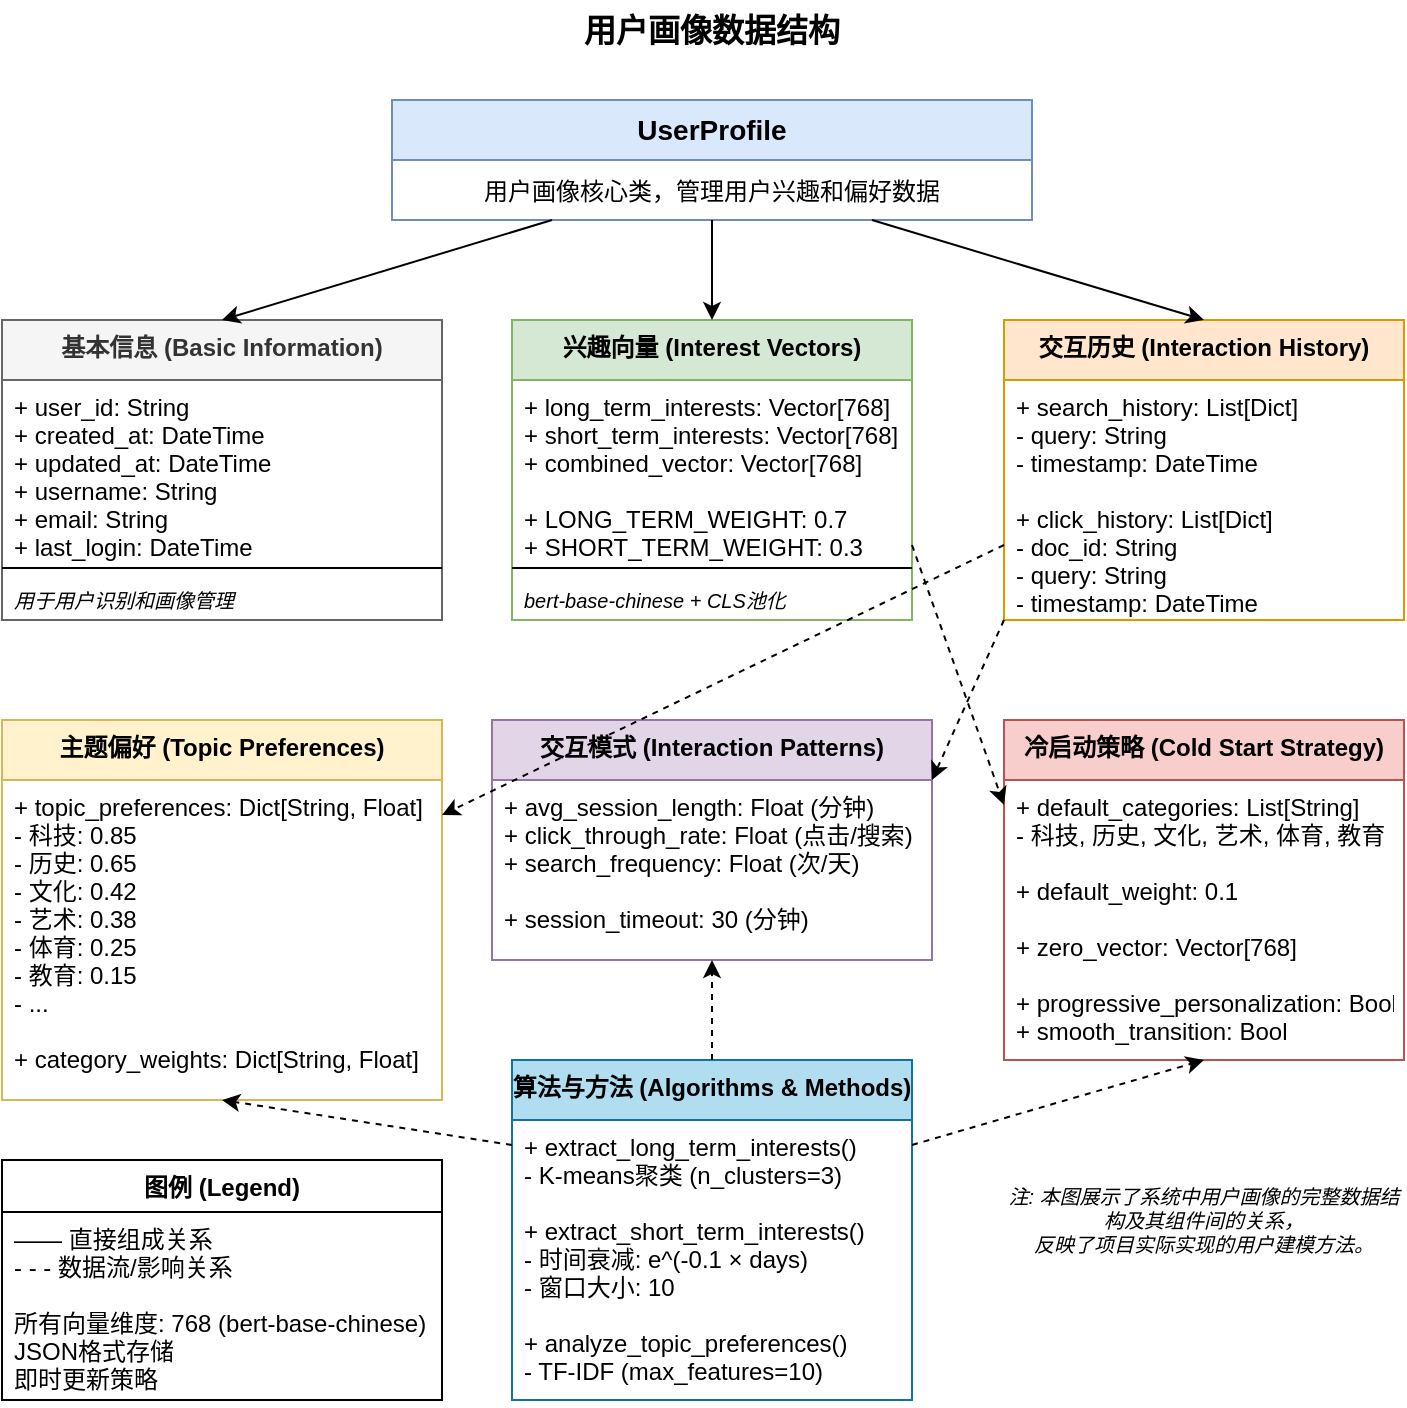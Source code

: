 <mxfile version="26.2.13">
  <diagram name="用户画像数据结构" id="ucWT8-w9-_a4Of_BMZox">
    <mxGraphModel dx="1115" dy="878" grid="1" gridSize="10" guides="1" tooltips="1" connect="1" arrows="1" fold="1" page="1" pageScale="1" pageWidth="827" pageHeight="1169" math="0" shadow="0">
      <root>
        <mxCell id="0" />
        <mxCell id="1" parent="0" />
        <mxCell id="A9ZGy6uIP6xGLB7P0dKE-1" value="用户画像数据结构" style="text;html=1;strokeColor=none;fillColor=none;align=center;verticalAlign=middle;whiteSpace=wrap;rounded=0;fontSize=16;fontStyle=1" vertex="1" parent="1">
          <mxGeometry x="294" y="20" width="240" height="30" as="geometry" />
        </mxCell>
        <mxCell id="A9ZGy6uIP6xGLB7P0dKE-2" value="UserProfile" style="swimlane;fontStyle=1;align=center;verticalAlign=top;childLayout=stackLayout;horizontal=1;startSize=30;horizontalStack=0;resizeParent=1;resizeParentMax=0;resizeLast=0;collapsible=0;marginBottom=0;fontSize=14;fillColor=#dae8fc;strokeColor=#6c8ebf;" vertex="1" parent="1">
          <mxGeometry x="254" y="70" width="320" height="60" as="geometry" />
        </mxCell>
        <mxCell id="A9ZGy6uIP6xGLB7P0dKE-3" value="用户画像核心类，管理用户兴趣和偏好数据" style="text;strokeColor=none;fillColor=none;align=center;verticalAlign=middle;spacingLeft=4;spacingRight=4;overflow=hidden;rotatable=0;points=[[0,0.5],[1,0.5]];portConstraint=eastwest;fontSize=12;" vertex="1" parent="A9ZGy6uIP6xGLB7P0dKE-2">
          <mxGeometry y="30" width="320" height="30" as="geometry" />
        </mxCell>
        <mxCell id="A9ZGy6uIP6xGLB7P0dKE-4" value="基本信息 (Basic Information)" style="swimlane;fontStyle=1;align=center;verticalAlign=top;childLayout=stackLayout;horizontal=1;startSize=30;horizontalStack=0;resizeParent=1;resizeParentMax=0;resizeLast=0;collapsible=1;marginBottom=0;fontSize=12;fillColor=#f5f5f5;strokeColor=#666666;fontColor=#333333;" vertex="1" parent="1">
          <mxGeometry x="59" y="180" width="220" height="150" as="geometry" />
        </mxCell>
        <mxCell id="A9ZGy6uIP6xGLB7P0dKE-5" value="+ user_id: String&#xa;+ created_at: DateTime&#xa;+ updated_at: DateTime&#xa;+ username: String&#xa;+ email: String&#xa;+ last_login: DateTime" style="text;strokeColor=none;fillColor=none;align=left;verticalAlign=top;spacingLeft=4;spacingRight=4;overflow=hidden;rotatable=0;points=[[0,0.5],[1,0.5]];portConstraint=eastwest;fontSize=12;" vertex="1" parent="A9ZGy6uIP6xGLB7P0dKE-4">
          <mxGeometry y="30" width="220" height="90" as="geometry" />
        </mxCell>
        <mxCell id="A9ZGy6uIP6xGLB7P0dKE-6" value="" style="line;strokeWidth=1;fillColor=none;align=left;verticalAlign=middle;spacingTop=-1;spacingLeft=3;spacingRight=3;rotatable=0;labelPosition=right;points=[];portConstraint=eastwest;" vertex="1" parent="A9ZGy6uIP6xGLB7P0dKE-4">
          <mxGeometry y="120" width="220" height="8" as="geometry" />
        </mxCell>
        <mxCell id="A9ZGy6uIP6xGLB7P0dKE-7" value="用于用户识别和画像管理" style="text;strokeColor=none;fillColor=none;align=left;verticalAlign=top;spacingLeft=4;spacingRight=4;overflow=hidden;rotatable=0;points=[[0,0.5],[1,0.5]];portConstraint=eastwest;fontSize=10;fontStyle=2" vertex="1" parent="A9ZGy6uIP6xGLB7P0dKE-4">
          <mxGeometry y="128" width="220" height="22" as="geometry" />
        </mxCell>
        <mxCell id="A9ZGy6uIP6xGLB7P0dKE-8" value="兴趣向量 (Interest Vectors)" style="swimlane;fontStyle=1;align=center;verticalAlign=top;childLayout=stackLayout;horizontal=1;startSize=30;horizontalStack=0;resizeParent=1;resizeParentMax=0;resizeLast=0;collapsible=1;marginBottom=0;fontSize=12;fillColor=#d5e8d4;strokeColor=#82b366;" vertex="1" parent="1">
          <mxGeometry x="314" y="180" width="200" height="150" as="geometry" />
        </mxCell>
        <mxCell id="A9ZGy6uIP6xGLB7P0dKE-9" value="+ long_term_interests: Vector[768]&#xa;+ short_term_interests: Vector[768]&#xa;+ combined_vector: Vector[768]&#xa;&#xa;+ LONG_TERM_WEIGHT: 0.7&#xa;+ SHORT_TERM_WEIGHT: 0.3" style="text;strokeColor=none;fillColor=none;align=left;verticalAlign=top;spacingLeft=4;spacingRight=4;overflow=hidden;rotatable=0;points=[[0,0.5],[1,0.5]];portConstraint=eastwest;fontSize=12;" vertex="1" parent="A9ZGy6uIP6xGLB7P0dKE-8">
          <mxGeometry y="30" width="200" height="90" as="geometry" />
        </mxCell>
        <mxCell id="A9ZGy6uIP6xGLB7P0dKE-10" value="" style="line;strokeWidth=1;fillColor=none;align=left;verticalAlign=middle;spacingTop=-1;spacingLeft=3;spacingRight=3;rotatable=0;labelPosition=right;points=[];portConstraint=eastwest;" vertex="1" parent="A9ZGy6uIP6xGLB7P0dKE-8">
          <mxGeometry y="120" width="200" height="8" as="geometry" />
        </mxCell>
        <mxCell id="A9ZGy6uIP6xGLB7P0dKE-11" value="bert-base-chinese + CLS池化" style="text;strokeColor=none;fillColor=none;align=left;verticalAlign=top;spacingLeft=4;spacingRight=4;overflow=hidden;rotatable=0;points=[[0,0.5],[1,0.5]];portConstraint=eastwest;fontSize=10;fontStyle=2" vertex="1" parent="A9ZGy6uIP6xGLB7P0dKE-8">
          <mxGeometry y="128" width="200" height="22" as="geometry" />
        </mxCell>
        <mxCell id="A9ZGy6uIP6xGLB7P0dKE-12" value="交互历史 (Interaction History)" style="swimlane;fontStyle=1;align=center;verticalAlign=top;childLayout=stackLayout;horizontal=1;startSize=30;horizontalStack=0;resizeParent=1;resizeParentMax=0;resizeLast=0;collapsible=1;marginBottom=0;fontSize=12;fillColor=#ffe6cc;strokeColor=#d79b00;" vertex="1" parent="1">
          <mxGeometry x="560" y="180" width="200" height="150" as="geometry" />
        </mxCell>
        <mxCell id="A9ZGy6uIP6xGLB7P0dKE-13" value="+ search_history: List[Dict]&#xa;  - query: String&#xa;  - timestamp: DateTime&#xa;&#xa;+ click_history: List[Dict]&#xa;  - doc_id: String&#xa;  - query: String&#xa;  - timestamp: DateTime" style="text;strokeColor=none;fillColor=none;align=left;verticalAlign=top;spacingLeft=4;spacingRight=4;overflow=hidden;rotatable=0;points=[[0,0.5],[1,0.5]];portConstraint=eastwest;fontSize=12;" vertex="1" parent="A9ZGy6uIP6xGLB7P0dKE-12">
          <mxGeometry y="30" width="200" height="120" as="geometry" />
        </mxCell>
        <mxCell id="A9ZGy6uIP6xGLB7P0dKE-14" value="主题偏好 (Topic Preferences)" style="swimlane;fontStyle=1;align=center;verticalAlign=top;childLayout=stackLayout;horizontal=1;startSize=30;horizontalStack=0;resizeParent=1;resizeParentMax=0;resizeLast=0;collapsible=1;marginBottom=0;fontSize=12;fillColor=#fff2cc;strokeColor=#d6b656;" vertex="1" parent="1">
          <mxGeometry x="59" y="380" width="220" height="190" as="geometry" />
        </mxCell>
        <mxCell id="A9ZGy6uIP6xGLB7P0dKE-15" value="+ topic_preferences: Dict[String, Float]&#xa;  - 科技: 0.85&#xa;  - 历史: 0.65&#xa;  - 文化: 0.42&#xa;  - 艺术: 0.38&#xa;  - 体育: 0.25&#xa;  - 教育: 0.15&#xa;  - ...&#xa;&#xa;+ category_weights: Dict[String, Float]" style="text;strokeColor=none;fillColor=none;align=left;verticalAlign=top;spacingLeft=4;spacingRight=4;overflow=hidden;rotatable=0;points=[[0,0.5],[1,0.5]];portConstraint=eastwest;fontSize=12;" vertex="1" parent="A9ZGy6uIP6xGLB7P0dKE-14">
          <mxGeometry y="30" width="220" height="160" as="geometry" />
        </mxCell>
        <mxCell id="A9ZGy6uIP6xGLB7P0dKE-16" value="交互模式 (Interaction Patterns)" style="swimlane;fontStyle=1;align=center;verticalAlign=top;childLayout=stackLayout;horizontal=1;startSize=30;horizontalStack=0;resizeParent=1;resizeParentMax=0;resizeLast=0;collapsible=1;marginBottom=0;fontSize=12;fillColor=#e1d5e7;strokeColor=#9673a6;" vertex="1" parent="1">
          <mxGeometry x="304" y="380" width="220" height="120" as="geometry" />
        </mxCell>
        <mxCell id="A9ZGy6uIP6xGLB7P0dKE-17" value="+ avg_session_length: Float (分钟)&#xa;+ click_through_rate: Float (点击/搜索)&#xa;+ search_frequency: Float (次/天)&#xa;&#xa;+ session_timeout: 30 (分钟)" style="text;strokeColor=none;fillColor=none;align=left;verticalAlign=top;spacingLeft=4;spacingRight=4;overflow=hidden;rotatable=0;points=[[0,0.5],[1,0.5]];portConstraint=eastwest;fontSize=12;" vertex="1" parent="A9ZGy6uIP6xGLB7P0dKE-16">
          <mxGeometry y="30" width="220" height="90" as="geometry" />
        </mxCell>
        <mxCell id="A9ZGy6uIP6xGLB7P0dKE-18" value="冷启动策略 (Cold Start Strategy)" style="swimlane;fontStyle=1;align=center;verticalAlign=top;childLayout=stackLayout;horizontal=1;startSize=30;horizontalStack=0;resizeParent=1;resizeParentMax=0;resizeLast=0;collapsible=1;marginBottom=0;fontSize=12;fillColor=#f8cecc;strokeColor=#b85450;" vertex="1" parent="1">
          <mxGeometry x="560" y="380" width="200" height="170" as="geometry" />
        </mxCell>
        <mxCell id="A9ZGy6uIP6xGLB7P0dKE-19" value="+ default_categories: List[String]&#xa;  - 科技, 历史, 文化, 艺术, 体育, 教育&#xa;&#xa;+ default_weight: 0.1&#xa;&#xa;+ zero_vector: Vector[768]&#xa;&#xa;+ progressive_personalization: Bool&#xa;+ smooth_transition: Bool" style="text;strokeColor=none;fillColor=none;align=left;verticalAlign=top;spacingLeft=4;spacingRight=4;overflow=hidden;rotatable=0;points=[[0,0.5],[1,0.5]];portConstraint=eastwest;fontSize=12;" vertex="1" parent="A9ZGy6uIP6xGLB7P0dKE-18">
          <mxGeometry y="30" width="200" height="140" as="geometry" />
        </mxCell>
        <mxCell id="A9ZGy6uIP6xGLB7P0dKE-20" value="算法与方法 (Algorithms &amp; Methods)" style="swimlane;fontStyle=1;align=center;verticalAlign=top;childLayout=stackLayout;horizontal=1;startSize=30;horizontalStack=0;resizeParent=1;resizeParentMax=0;resizeLast=0;collapsible=1;marginBottom=0;fontSize=12;fillColor=#b1ddf0;strokeColor=#10739e;" vertex="1" parent="1">
          <mxGeometry x="314" y="550" width="200" height="170" as="geometry" />
        </mxCell>
        <mxCell id="A9ZGy6uIP6xGLB7P0dKE-21" value="+ extract_long_term_interests()&#xa;  - K-means聚类 (n_clusters=3)&#xa;&#xa;+ extract_short_term_interests()&#xa;  - 时间衰减: e^(-0.1 × days)&#xa;  - 窗口大小: 10&#xa;&#xa;+ analyze_topic_preferences()&#xa;  - TF-IDF (max_features=10)&#xa;&#xa;+ update_profile()" style="text;strokeColor=none;fillColor=none;align=left;verticalAlign=top;spacingLeft=4;spacingRight=4;overflow=hidden;rotatable=0;points=[[0,0.5],[1,0.5]];portConstraint=eastwest;fontSize=12;" vertex="1" parent="A9ZGy6uIP6xGLB7P0dKE-20">
          <mxGeometry y="30" width="200" height="140" as="geometry" />
        </mxCell>
        <mxCell id="A9ZGy6uIP6xGLB7P0dKE-22" value="" style="endArrow=classic;html=1;rounded=0;exitX=0.25;exitY=1;exitDx=0;exitDy=0;entryX=0.5;entryY=0;entryDx=0;entryDy=0;" edge="1" parent="1" source="A9ZGy6uIP6xGLB7P0dKE-2" target="A9ZGy6uIP6xGLB7P0dKE-4">
          <mxGeometry width="50" height="50" relative="1" as="geometry">
            <mxPoint x="414" y="410" as="sourcePoint" />
            <mxPoint x="464" y="360" as="targetPoint" />
          </mxGeometry>
        </mxCell>
        <mxCell id="A9ZGy6uIP6xGLB7P0dKE-23" value="" style="endArrow=classic;html=1;rounded=0;exitX=0.5;exitY=1;exitDx=0;exitDy=0;entryX=0.5;entryY=0;entryDx=0;entryDy=0;" edge="1" parent="1" source="A9ZGy6uIP6xGLB7P0dKE-2" target="A9ZGy6uIP6xGLB7P0dKE-8">
          <mxGeometry width="50" height="50" relative="1" as="geometry">
            <mxPoint x="414" y="410" as="sourcePoint" />
            <mxPoint x="464" y="360" as="targetPoint" />
          </mxGeometry>
        </mxCell>
        <mxCell id="A9ZGy6uIP6xGLB7P0dKE-24" value="" style="endArrow=classic;html=1;rounded=0;exitX=0.75;exitY=1;exitDx=0;exitDy=0;entryX=0.5;entryY=0;entryDx=0;entryDy=0;" edge="1" parent="1" source="A9ZGy6uIP6xGLB7P0dKE-2" target="A9ZGy6uIP6xGLB7P0dKE-12">
          <mxGeometry width="50" height="50" relative="1" as="geometry">
            <mxPoint x="414" y="410" as="sourcePoint" />
            <mxPoint x="464" y="360" as="targetPoint" />
          </mxGeometry>
        </mxCell>
        <mxCell id="A9ZGy6uIP6xGLB7P0dKE-25" value="" style="endArrow=classic;html=1;rounded=0;exitX=0;exitY=0.75;exitDx=0;exitDy=0;entryX=1;entryY=0.25;entryDx=0;entryDy=0;dashed=1;" edge="1" parent="1" source="A9ZGy6uIP6xGLB7P0dKE-12" target="A9ZGy6uIP6xGLB7P0dKE-14">
          <mxGeometry width="50" height="50" relative="1" as="geometry">
            <mxPoint x="433" y="410" as="sourcePoint" />
            <mxPoint x="483" y="360" as="targetPoint" />
          </mxGeometry>
        </mxCell>
        <mxCell id="A9ZGy6uIP6xGLB7P0dKE-26" value="" style="endArrow=classic;html=1;rounded=0;exitX=0;exitY=1;exitDx=0;exitDy=0;entryX=1;entryY=0.25;entryDx=0;entryDy=0;dashed=1;" edge="1" parent="1" source="A9ZGy6uIP6xGLB7P0dKE-13" target="A9ZGy6uIP6xGLB7P0dKE-16">
          <mxGeometry width="50" height="50" relative="1" as="geometry">
            <mxPoint x="433" y="410" as="sourcePoint" />
            <mxPoint x="483" y="360" as="targetPoint" />
          </mxGeometry>
        </mxCell>
        <mxCell id="A9ZGy6uIP6xGLB7P0dKE-27" value="" style="endArrow=classic;html=1;rounded=0;exitX=1;exitY=0.75;exitDx=0;exitDy=0;entryX=0;entryY=0.25;entryDx=0;entryDy=0;dashed=1;" edge="1" parent="1" source="A9ZGy6uIP6xGLB7P0dKE-8" target="A9ZGy6uIP6xGLB7P0dKE-18">
          <mxGeometry width="50" height="50" relative="1" as="geometry">
            <mxPoint x="433" y="410" as="sourcePoint" />
            <mxPoint x="483" y="360" as="targetPoint" />
          </mxGeometry>
        </mxCell>
        <mxCell id="A9ZGy6uIP6xGLB7P0dKE-28" value="" style="endArrow=classic;html=1;rounded=0;exitX=0.5;exitY=0;exitDx=0;exitDy=0;entryX=0.5;entryY=1;entryDx=0;entryDy=0;dashed=1;" edge="1" parent="1" source="A9ZGy6uIP6xGLB7P0dKE-20" target="A9ZGy6uIP6xGLB7P0dKE-16">
          <mxGeometry width="50" height="50" relative="1" as="geometry">
            <mxPoint x="404" y="410" as="sourcePoint" />
            <mxPoint x="454" y="360" as="targetPoint" />
          </mxGeometry>
        </mxCell>
        <mxCell id="A9ZGy6uIP6xGLB7P0dKE-29" value="" style="endArrow=classic;html=1;rounded=0;exitX=0;exitY=0.25;exitDx=0;exitDy=0;entryX=0.5;entryY=1;entryDx=0;entryDy=0;dashed=1;" edge="1" parent="1" source="A9ZGy6uIP6xGLB7P0dKE-20" target="A9ZGy6uIP6xGLB7P0dKE-14">
          <mxGeometry width="50" height="50" relative="1" as="geometry">
            <mxPoint x="433" y="410" as="sourcePoint" />
            <mxPoint x="483" y="360" as="targetPoint" />
          </mxGeometry>
        </mxCell>
        <mxCell id="A9ZGy6uIP6xGLB7P0dKE-30" value="" style="endArrow=classic;html=1;rounded=0;exitX=1;exitY=0.25;exitDx=0;exitDy=0;entryX=0.5;entryY=1;entryDx=0;entryDy=0;dashed=1;" edge="1" parent="1" source="A9ZGy6uIP6xGLB7P0dKE-20" target="A9ZGy6uIP6xGLB7P0dKE-18">
          <mxGeometry width="50" height="50" relative="1" as="geometry">
            <mxPoint x="433" y="410" as="sourcePoint" />
            <mxPoint x="483" y="360" as="targetPoint" />
          </mxGeometry>
        </mxCell>
        <mxCell id="A9ZGy6uIP6xGLB7P0dKE-31" value="图例 (Legend)" style="swimlane;fontStyle=1;align=center;verticalAlign=top;childLayout=stackLayout;horizontal=1;startSize=26;horizontalStack=0;resizeParent=1;resizeParentMax=0;resizeLast=0;collapsible=1;marginBottom=0;fontSize=12;" vertex="1" parent="1">
          <mxGeometry x="59" y="600" width="220" height="120" as="geometry" />
        </mxCell>
        <mxCell id="A9ZGy6uIP6xGLB7P0dKE-32" value="—— 直接组成关系&#xa;- - - 数据流/影响关系&#xa;&#xa;所有向量维度: 768 (bert-base-chinese)&#xa;JSON格式存储&#xa;即时更新策略" style="text;strokeColor=none;fillColor=none;align=left;verticalAlign=top;spacingLeft=4;spacingRight=4;overflow=hidden;rotatable=0;points=[[0,0.5],[1,0.5]];portConstraint=eastwest;fontSize=12;" vertex="1" parent="A9ZGy6uIP6xGLB7P0dKE-31">
          <mxGeometry y="26" width="220" height="94" as="geometry" />
        </mxCell>
        <mxCell id="A9ZGy6uIP6xGLB7P0dKE-33" value="注: 本图展示了系统中用户画像的完整数据结构及其组件间的关系，&#xa;反映了项目实际实现的用户建模方法。" style="text;html=1;strokeColor=none;fillColor=none;align=center;verticalAlign=middle;whiteSpace=wrap;rounded=0;fontSize=10;fontStyle=2" vertex="1" parent="1">
          <mxGeometry x="560" y="600" width="200" height="60" as="geometry" />
        </mxCell>
      </root>
    </mxGraphModel>
  </diagram>
</mxfile>
